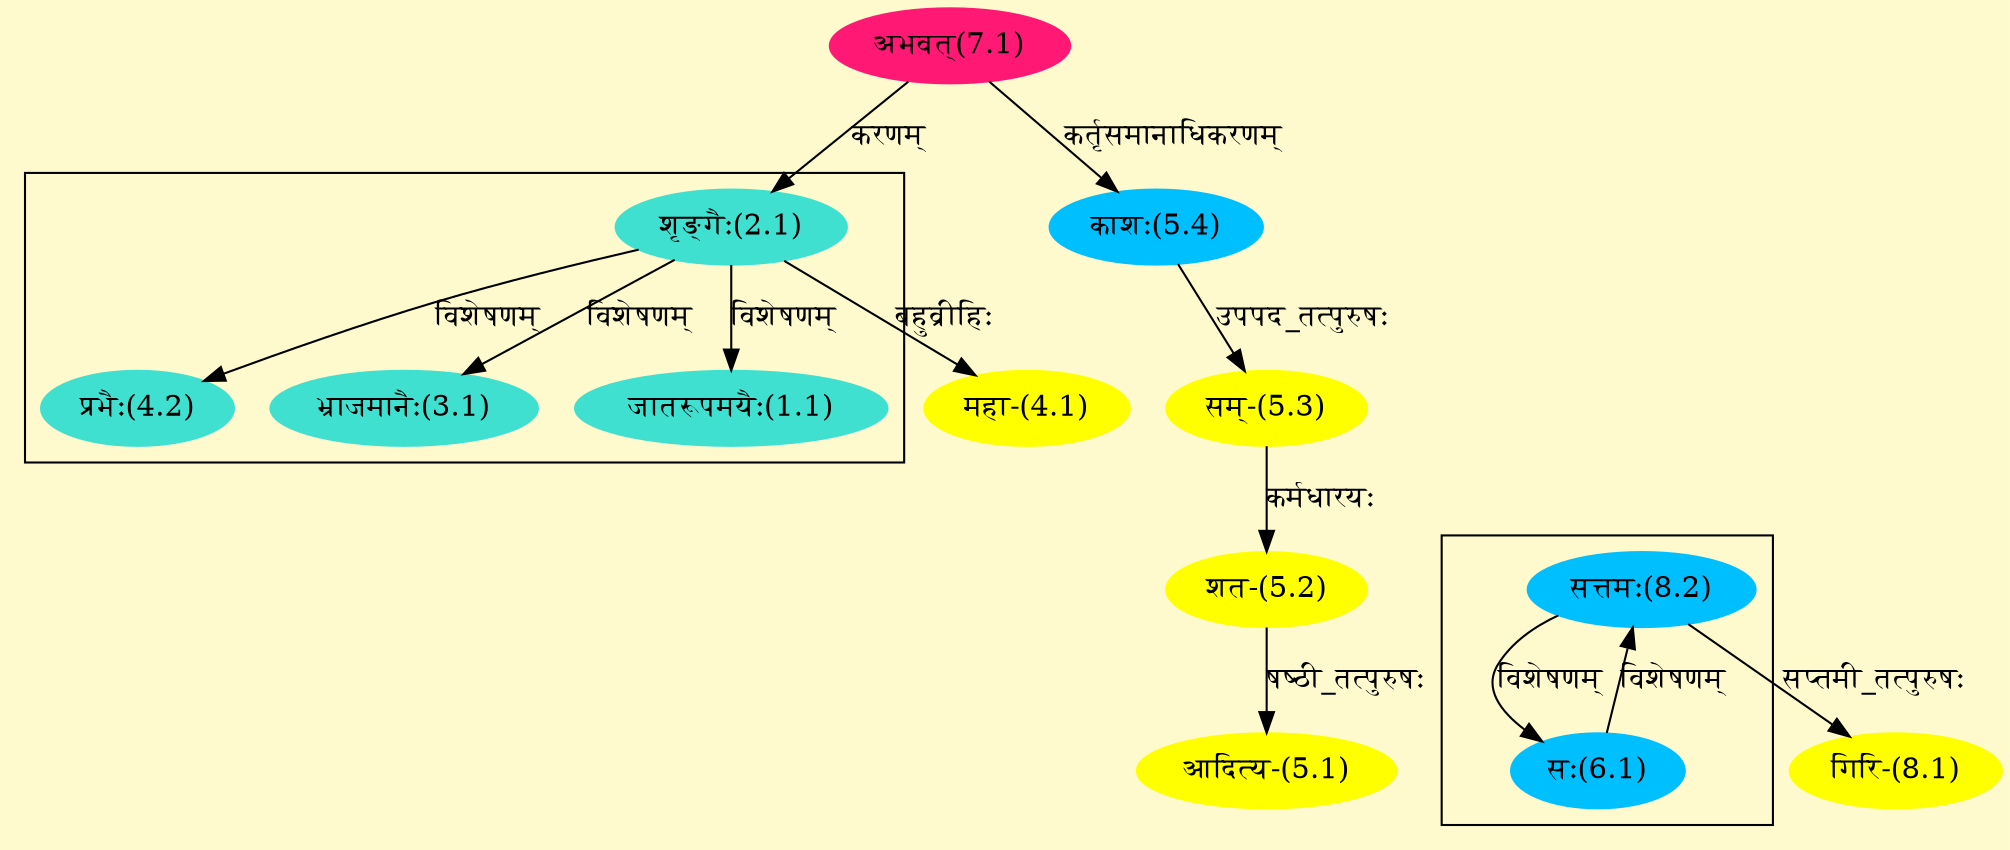 digraph G{
rankdir=BT;
 compound=true;
 bgcolor="lemonchiffon1";

subgraph cluster_1{
Node1_1 [style=filled, color="#40E0D0" label = "जातरूपमयैः(1.1)"]
Node2_1 [style=filled, color="#40E0D0" label = "शृङ्गैः(2.1)"]
Node3_1 [style=filled, color="#40E0D0" label = "भ्राजमानैः(3.1)"]
Node4_2 [style=filled, color="#40E0D0" label = "प्रभैः(4.2)"]

}

subgraph cluster_2{
Node6_1 [style=filled, color="#00BFFF" label = "सः(6.1)"]
Node8_2 [style=filled, color="#00BFFF" label = "सत्तमः(8.2)"]

}
Node2_1 [style=filled, color="#40E0D0" label = "शृङ्गैः(2.1)"]
Node7_1 [style=filled, color="#FF1975" label = "अभवत्(7.1)"]
Node4_1 [style=filled, color="#FFFF00" label = "महा-(4.1)"]
Node5_1 [style=filled, color="#FFFF00" label = "आदित्य-(5.1)"]
Node5_2 [style=filled, color="#FFFF00" label = "शत-(5.2)"]
Node5_3 [style=filled, color="#FFFF00" label = "सम्-(5.3)"]
Node5_4 [style=filled, color="#00BFFF" label = "काशः(5.4)"]
Node [style=filled, color="" label = "()"]
Node8_1 [style=filled, color="#FFFF00" label = "गिरि-(8.1)"]
Node8_2 [style=filled, color="#00BFFF" label = "सत्तमः(8.2)"]
Node6_1 [style=filled, color="#00BFFF" label = "सः(6.1)"]
/* Start of Relations section */

Node1_1 -> Node2_1 [  label="विशेषणम्"  dir="back" ]
Node2_1 -> Node7_1 [  label="करणम्"  dir="back" ]
Node3_1 -> Node2_1 [  label="विशेषणम्"  dir="back" ]
Node4_1 -> Node2_1 [  label="बहुव्रीहिः"  dir="back" ]
Node4_2 -> Node2_1 [  label="विशेषणम्"  dir="back" ]
Node5_1 -> Node5_2 [  label="षष्ठी_तत्पुरुषः"  dir="back" ]
Node5_2 -> Node5_3 [  label="कर्मधारयः"  dir="back" ]
Node5_3 -> Node5_4 [  label="उपपद_तत्पुरुषः"  dir="back" ]
Node5_4 -> Node7_1 [  label="कर्तृसमानाधिकरणम्"  dir="back" ]
Node6_1 -> Node8_2 [  label="विशेषणम्"  dir="back" ]
Node8_1 -> Node8_2 [  label="सप्तमी_तत्पुरुषः"  dir="back" ]
Node8_2 -> Node6_1 [  label="विशेषणम्"  dir="back" ]
}
